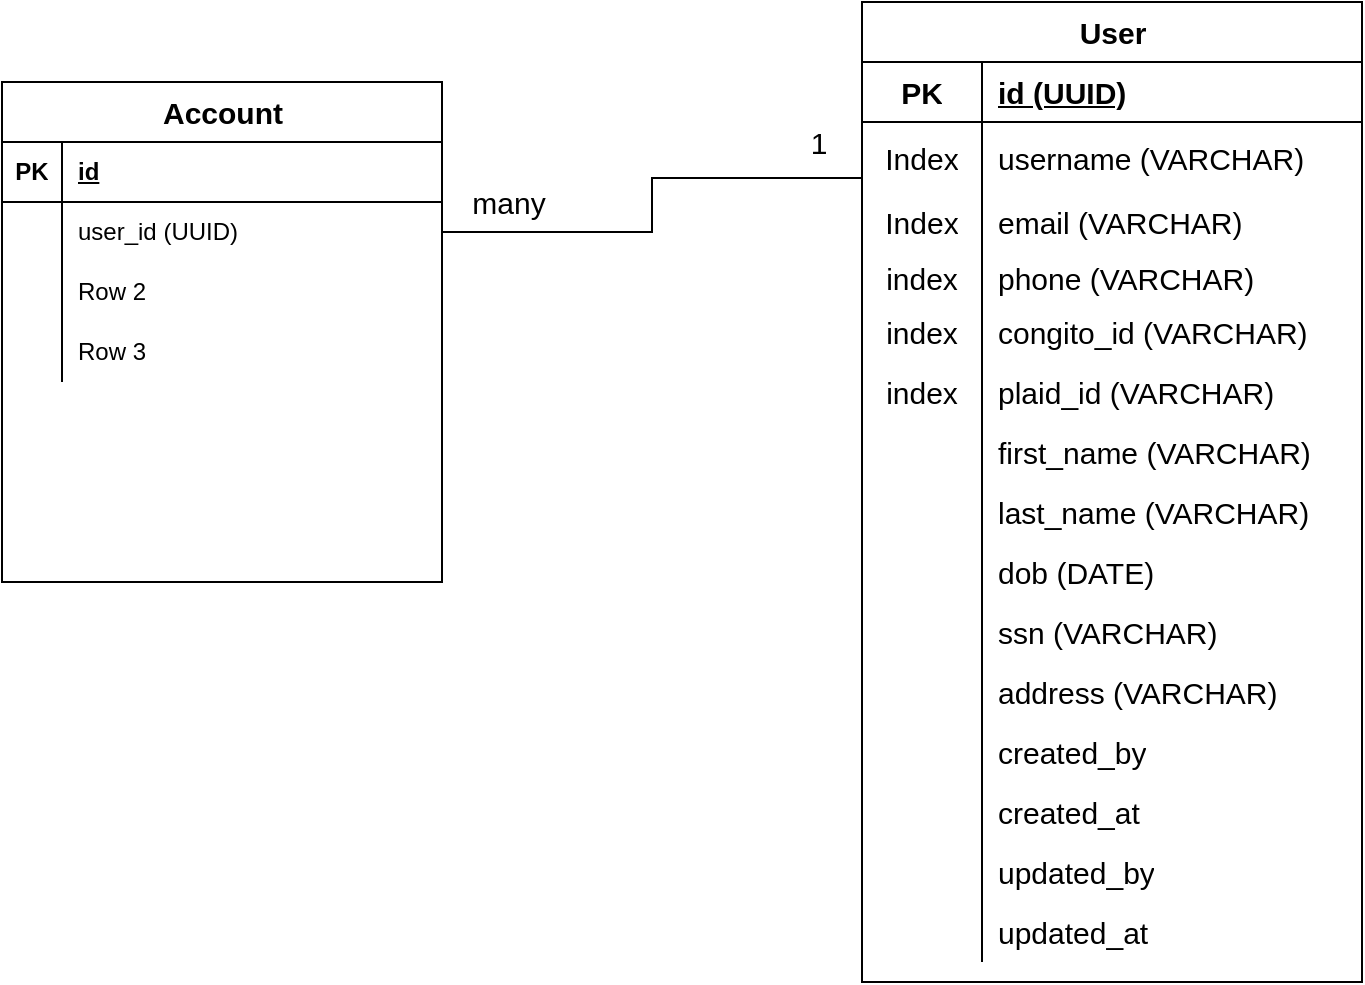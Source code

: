<mxfile version="21.1.4" type="github">
  <diagram id="R2lEEEUBdFMjLlhIrx00" name="Page-1">
    <mxGraphModel dx="2924" dy="1124" grid="1" gridSize="10" guides="1" tooltips="1" connect="1" arrows="1" fold="1" page="1" pageScale="1" pageWidth="850" pageHeight="1100" math="0" shadow="0" extFonts="Permanent Marker^https://fonts.googleapis.com/css?family=Permanent+Marker">
      <root>
        <mxCell id="0" />
        <mxCell id="1" parent="0" />
        <mxCell id="i60WZl3VwiPaYpvMqtUr-1" value="Account" style="shape=table;startSize=30;container=1;collapsible=1;childLayout=tableLayout;fixedRows=1;rowLines=0;fontStyle=1;align=center;resizeLast=1;html=1;fontSize=15;" parent="1" vertex="1">
          <mxGeometry x="-60" y="230" width="220" height="250" as="geometry" />
        </mxCell>
        <mxCell id="i60WZl3VwiPaYpvMqtUr-2" value="" style="shape=tableRow;horizontal=0;startSize=0;swimlaneHead=0;swimlaneBody=0;fillColor=none;collapsible=0;dropTarget=0;points=[[0,0.5],[1,0.5]];portConstraint=eastwest;top=0;left=0;right=0;bottom=1;" parent="i60WZl3VwiPaYpvMqtUr-1" vertex="1">
          <mxGeometry y="30" width="220" height="30" as="geometry" />
        </mxCell>
        <mxCell id="i60WZl3VwiPaYpvMqtUr-3" value="PK" style="shape=partialRectangle;connectable=0;fillColor=none;top=0;left=0;bottom=0;right=0;fontStyle=1;overflow=hidden;whiteSpace=wrap;html=1;" parent="i60WZl3VwiPaYpvMqtUr-2" vertex="1">
          <mxGeometry width="30" height="30" as="geometry">
            <mxRectangle width="30" height="30" as="alternateBounds" />
          </mxGeometry>
        </mxCell>
        <mxCell id="i60WZl3VwiPaYpvMqtUr-4" value="id" style="shape=partialRectangle;connectable=0;fillColor=none;top=0;left=0;bottom=0;right=0;align=left;spacingLeft=6;fontStyle=5;overflow=hidden;whiteSpace=wrap;html=1;" parent="i60WZl3VwiPaYpvMqtUr-2" vertex="1">
          <mxGeometry x="30" width="190" height="30" as="geometry">
            <mxRectangle width="190" height="30" as="alternateBounds" />
          </mxGeometry>
        </mxCell>
        <mxCell id="i60WZl3VwiPaYpvMqtUr-5" value="" style="shape=tableRow;horizontal=0;startSize=0;swimlaneHead=0;swimlaneBody=0;fillColor=none;collapsible=0;dropTarget=0;points=[[0,0.5],[1,0.5]];portConstraint=eastwest;top=0;left=0;right=0;bottom=0;" parent="i60WZl3VwiPaYpvMqtUr-1" vertex="1">
          <mxGeometry y="60" width="220" height="30" as="geometry" />
        </mxCell>
        <mxCell id="i60WZl3VwiPaYpvMqtUr-6" value="" style="shape=partialRectangle;connectable=0;fillColor=none;top=0;left=0;bottom=0;right=0;editable=1;overflow=hidden;whiteSpace=wrap;html=1;" parent="i60WZl3VwiPaYpvMqtUr-5" vertex="1">
          <mxGeometry width="30" height="30" as="geometry">
            <mxRectangle width="30" height="30" as="alternateBounds" />
          </mxGeometry>
        </mxCell>
        <mxCell id="i60WZl3VwiPaYpvMqtUr-7" value="user_id (UUID)" style="shape=partialRectangle;connectable=0;fillColor=none;top=0;left=0;bottom=0;right=0;align=left;spacingLeft=6;overflow=hidden;whiteSpace=wrap;html=1;" parent="i60WZl3VwiPaYpvMqtUr-5" vertex="1">
          <mxGeometry x="30" width="190" height="30" as="geometry">
            <mxRectangle width="190" height="30" as="alternateBounds" />
          </mxGeometry>
        </mxCell>
        <mxCell id="i60WZl3VwiPaYpvMqtUr-8" value="" style="shape=tableRow;horizontal=0;startSize=0;swimlaneHead=0;swimlaneBody=0;fillColor=none;collapsible=0;dropTarget=0;points=[[0,0.5],[1,0.5]];portConstraint=eastwest;top=0;left=0;right=0;bottom=0;" parent="i60WZl3VwiPaYpvMqtUr-1" vertex="1">
          <mxGeometry y="90" width="220" height="30" as="geometry" />
        </mxCell>
        <mxCell id="i60WZl3VwiPaYpvMqtUr-9" value="" style="shape=partialRectangle;connectable=0;fillColor=none;top=0;left=0;bottom=0;right=0;editable=1;overflow=hidden;whiteSpace=wrap;html=1;" parent="i60WZl3VwiPaYpvMqtUr-8" vertex="1">
          <mxGeometry width="30" height="30" as="geometry">
            <mxRectangle width="30" height="30" as="alternateBounds" />
          </mxGeometry>
        </mxCell>
        <mxCell id="i60WZl3VwiPaYpvMqtUr-10" value="Row 2" style="shape=partialRectangle;connectable=0;fillColor=none;top=0;left=0;bottom=0;right=0;align=left;spacingLeft=6;overflow=hidden;whiteSpace=wrap;html=1;" parent="i60WZl3VwiPaYpvMqtUr-8" vertex="1">
          <mxGeometry x="30" width="190" height="30" as="geometry">
            <mxRectangle width="190" height="30" as="alternateBounds" />
          </mxGeometry>
        </mxCell>
        <mxCell id="i60WZl3VwiPaYpvMqtUr-11" value="" style="shape=tableRow;horizontal=0;startSize=0;swimlaneHead=0;swimlaneBody=0;fillColor=none;collapsible=0;dropTarget=0;points=[[0,0.5],[1,0.5]];portConstraint=eastwest;top=0;left=0;right=0;bottom=0;" parent="i60WZl3VwiPaYpvMqtUr-1" vertex="1">
          <mxGeometry y="120" width="220" height="30" as="geometry" />
        </mxCell>
        <mxCell id="i60WZl3VwiPaYpvMqtUr-12" value="" style="shape=partialRectangle;connectable=0;fillColor=none;top=0;left=0;bottom=0;right=0;editable=1;overflow=hidden;whiteSpace=wrap;html=1;" parent="i60WZl3VwiPaYpvMqtUr-11" vertex="1">
          <mxGeometry width="30" height="30" as="geometry">
            <mxRectangle width="30" height="30" as="alternateBounds" />
          </mxGeometry>
        </mxCell>
        <mxCell id="i60WZl3VwiPaYpvMqtUr-13" value="Row 3" style="shape=partialRectangle;connectable=0;fillColor=none;top=0;left=0;bottom=0;right=0;align=left;spacingLeft=6;overflow=hidden;whiteSpace=wrap;html=1;" parent="i60WZl3VwiPaYpvMqtUr-11" vertex="1">
          <mxGeometry x="30" width="190" height="30" as="geometry">
            <mxRectangle width="190" height="30" as="alternateBounds" />
          </mxGeometry>
        </mxCell>
        <mxCell id="CBCfrObw2qgaZiEcdWQ2-1" value="User" style="shape=table;startSize=30;container=1;collapsible=1;childLayout=tableLayout;fixedRows=1;rowLines=0;fontStyle=1;align=center;resizeLast=1;html=1;fontSize=15;" vertex="1" parent="1">
          <mxGeometry x="370" y="190" width="250" height="490" as="geometry" />
        </mxCell>
        <mxCell id="CBCfrObw2qgaZiEcdWQ2-2" value="" style="shape=tableRow;horizontal=0;startSize=0;swimlaneHead=0;swimlaneBody=0;fillColor=none;collapsible=0;dropTarget=0;points=[[0,0.5],[1,0.5]];portConstraint=eastwest;top=0;left=0;right=0;bottom=1;fontSize=15;" vertex="1" parent="CBCfrObw2qgaZiEcdWQ2-1">
          <mxGeometry y="30" width="250" height="30" as="geometry" />
        </mxCell>
        <mxCell id="CBCfrObw2qgaZiEcdWQ2-3" value="PK" style="shape=partialRectangle;connectable=0;fillColor=none;top=0;left=0;bottom=0;right=0;fontStyle=1;overflow=hidden;whiteSpace=wrap;html=1;fontSize=15;" vertex="1" parent="CBCfrObw2qgaZiEcdWQ2-2">
          <mxGeometry width="60" height="30" as="geometry">
            <mxRectangle width="60" height="30" as="alternateBounds" />
          </mxGeometry>
        </mxCell>
        <mxCell id="CBCfrObw2qgaZiEcdWQ2-4" value="id (UUID)" style="shape=partialRectangle;connectable=0;fillColor=none;top=0;left=0;bottom=0;right=0;align=left;spacingLeft=6;fontStyle=5;overflow=hidden;whiteSpace=wrap;html=1;fontSize=15;" vertex="1" parent="CBCfrObw2qgaZiEcdWQ2-2">
          <mxGeometry x="60" width="190" height="30" as="geometry">
            <mxRectangle width="190" height="30" as="alternateBounds" />
          </mxGeometry>
        </mxCell>
        <mxCell id="CBCfrObw2qgaZiEcdWQ2-5" value="" style="shape=tableRow;horizontal=0;startSize=0;swimlaneHead=0;swimlaneBody=0;fillColor=none;collapsible=0;dropTarget=0;points=[[0,0.5],[1,0.5]];portConstraint=eastwest;top=0;left=0;right=0;bottom=0;fontSize=15;" vertex="1" parent="CBCfrObw2qgaZiEcdWQ2-1">
          <mxGeometry y="60" width="250" height="35" as="geometry" />
        </mxCell>
        <mxCell id="CBCfrObw2qgaZiEcdWQ2-6" value="Index" style="shape=partialRectangle;connectable=0;fillColor=none;top=0;left=0;bottom=0;right=0;editable=1;overflow=hidden;whiteSpace=wrap;html=1;fontSize=15;" vertex="1" parent="CBCfrObw2qgaZiEcdWQ2-5">
          <mxGeometry width="60" height="35" as="geometry">
            <mxRectangle width="60" height="35" as="alternateBounds" />
          </mxGeometry>
        </mxCell>
        <mxCell id="CBCfrObw2qgaZiEcdWQ2-7" value="username (VARCHAR)" style="shape=partialRectangle;connectable=0;fillColor=none;top=0;left=0;bottom=0;right=0;align=left;spacingLeft=6;overflow=hidden;whiteSpace=wrap;html=1;fontSize=15;" vertex="1" parent="CBCfrObw2qgaZiEcdWQ2-5">
          <mxGeometry x="60" width="190" height="35" as="geometry">
            <mxRectangle width="190" height="35" as="alternateBounds" />
          </mxGeometry>
        </mxCell>
        <mxCell id="CBCfrObw2qgaZiEcdWQ2-8" value="" style="shape=tableRow;horizontal=0;startSize=0;swimlaneHead=0;swimlaneBody=0;fillColor=none;collapsible=0;dropTarget=0;points=[[0,0.5],[1,0.5]];portConstraint=eastwest;top=0;left=0;right=0;bottom=0;fontSize=15;" vertex="1" parent="CBCfrObw2qgaZiEcdWQ2-1">
          <mxGeometry y="95" width="250" height="30" as="geometry" />
        </mxCell>
        <mxCell id="CBCfrObw2qgaZiEcdWQ2-9" value="Index" style="shape=partialRectangle;connectable=0;fillColor=none;top=0;left=0;bottom=0;right=0;editable=1;overflow=hidden;whiteSpace=wrap;html=1;fontSize=15;" vertex="1" parent="CBCfrObw2qgaZiEcdWQ2-8">
          <mxGeometry width="60" height="30" as="geometry">
            <mxRectangle width="60" height="30" as="alternateBounds" />
          </mxGeometry>
        </mxCell>
        <mxCell id="CBCfrObw2qgaZiEcdWQ2-10" value="email (VARCHAR)" style="shape=partialRectangle;connectable=0;fillColor=none;top=0;left=0;bottom=0;right=0;align=left;spacingLeft=6;overflow=hidden;whiteSpace=wrap;html=1;fontSize=15;" vertex="1" parent="CBCfrObw2qgaZiEcdWQ2-8">
          <mxGeometry x="60" width="190" height="30" as="geometry">
            <mxRectangle width="190" height="30" as="alternateBounds" />
          </mxGeometry>
        </mxCell>
        <mxCell id="CBCfrObw2qgaZiEcdWQ2-11" value="" style="shape=tableRow;horizontal=0;startSize=0;swimlaneHead=0;swimlaneBody=0;fillColor=none;collapsible=0;dropTarget=0;points=[[0,0.5],[1,0.5]];portConstraint=eastwest;top=0;left=0;right=0;bottom=0;fontSize=15;" vertex="1" parent="CBCfrObw2qgaZiEcdWQ2-1">
          <mxGeometry y="125" width="250" height="25" as="geometry" />
        </mxCell>
        <mxCell id="CBCfrObw2qgaZiEcdWQ2-12" value="index" style="shape=partialRectangle;connectable=0;fillColor=none;top=0;left=0;bottom=0;right=0;editable=1;overflow=hidden;whiteSpace=wrap;html=1;fontSize=15;" vertex="1" parent="CBCfrObw2qgaZiEcdWQ2-11">
          <mxGeometry width="60" height="25" as="geometry">
            <mxRectangle width="60" height="25" as="alternateBounds" />
          </mxGeometry>
        </mxCell>
        <mxCell id="CBCfrObw2qgaZiEcdWQ2-13" value="phone (VARCHAR)" style="shape=partialRectangle;connectable=0;fillColor=none;top=0;left=0;bottom=0;right=0;align=left;spacingLeft=6;overflow=hidden;whiteSpace=wrap;html=1;fontSize=15;" vertex="1" parent="CBCfrObw2qgaZiEcdWQ2-11">
          <mxGeometry x="60" width="190" height="25" as="geometry">
            <mxRectangle width="190" height="25" as="alternateBounds" />
          </mxGeometry>
        </mxCell>
        <mxCell id="CBCfrObw2qgaZiEcdWQ2-47" value="" style="shape=tableRow;horizontal=0;startSize=0;swimlaneHead=0;swimlaneBody=0;fillColor=none;collapsible=0;dropTarget=0;points=[[0,0.5],[1,0.5]];portConstraint=eastwest;top=0;left=0;right=0;bottom=0;fontSize=15;" vertex="1" parent="CBCfrObw2qgaZiEcdWQ2-1">
          <mxGeometry y="150" width="250" height="30" as="geometry" />
        </mxCell>
        <mxCell id="CBCfrObw2qgaZiEcdWQ2-48" value="index" style="shape=partialRectangle;connectable=0;fillColor=none;top=0;left=0;bottom=0;right=0;editable=1;overflow=hidden;whiteSpace=wrap;html=1;fontSize=15;" vertex="1" parent="CBCfrObw2qgaZiEcdWQ2-47">
          <mxGeometry width="60" height="30" as="geometry">
            <mxRectangle width="60" height="30" as="alternateBounds" />
          </mxGeometry>
        </mxCell>
        <mxCell id="CBCfrObw2qgaZiEcdWQ2-49" value="congito_id (VARCHAR)" style="shape=partialRectangle;connectable=0;fillColor=none;top=0;left=0;bottom=0;right=0;align=left;spacingLeft=6;overflow=hidden;whiteSpace=wrap;html=1;fontSize=15;" vertex="1" parent="CBCfrObw2qgaZiEcdWQ2-47">
          <mxGeometry x="60" width="190" height="30" as="geometry">
            <mxRectangle width="190" height="30" as="alternateBounds" />
          </mxGeometry>
        </mxCell>
        <mxCell id="CBCfrObw2qgaZiEcdWQ2-20" value="" style="shape=tableRow;horizontal=0;startSize=0;swimlaneHead=0;swimlaneBody=0;fillColor=none;collapsible=0;dropTarget=0;points=[[0,0.5],[1,0.5]];portConstraint=eastwest;top=0;left=0;right=0;bottom=0;fontSize=15;" vertex="1" parent="CBCfrObw2qgaZiEcdWQ2-1">
          <mxGeometry y="180" width="250" height="30" as="geometry" />
        </mxCell>
        <mxCell id="CBCfrObw2qgaZiEcdWQ2-21" value="index" style="shape=partialRectangle;connectable=0;fillColor=none;top=0;left=0;bottom=0;right=0;editable=1;overflow=hidden;whiteSpace=wrap;html=1;fontSize=15;" vertex="1" parent="CBCfrObw2qgaZiEcdWQ2-20">
          <mxGeometry width="60" height="30" as="geometry">
            <mxRectangle width="60" height="30" as="alternateBounds" />
          </mxGeometry>
        </mxCell>
        <mxCell id="CBCfrObw2qgaZiEcdWQ2-22" value="plaid_id (VARCHAR)" style="shape=partialRectangle;connectable=0;fillColor=none;top=0;left=0;bottom=0;right=0;align=left;spacingLeft=6;overflow=hidden;whiteSpace=wrap;html=1;fontSize=15;" vertex="1" parent="CBCfrObw2qgaZiEcdWQ2-20">
          <mxGeometry x="60" width="190" height="30" as="geometry">
            <mxRectangle width="190" height="30" as="alternateBounds" />
          </mxGeometry>
        </mxCell>
        <mxCell id="CBCfrObw2qgaZiEcdWQ2-50" value="" style="shape=tableRow;horizontal=0;startSize=0;swimlaneHead=0;swimlaneBody=0;fillColor=none;collapsible=0;dropTarget=0;points=[[0,0.5],[1,0.5]];portConstraint=eastwest;top=0;left=0;right=0;bottom=0;fontSize=15;" vertex="1" parent="CBCfrObw2qgaZiEcdWQ2-1">
          <mxGeometry y="210" width="250" height="30" as="geometry" />
        </mxCell>
        <mxCell id="CBCfrObw2qgaZiEcdWQ2-51" value="" style="shape=partialRectangle;connectable=0;fillColor=none;top=0;left=0;bottom=0;right=0;editable=1;overflow=hidden;whiteSpace=wrap;html=1;fontSize=15;" vertex="1" parent="CBCfrObw2qgaZiEcdWQ2-50">
          <mxGeometry width="60" height="30" as="geometry">
            <mxRectangle width="60" height="30" as="alternateBounds" />
          </mxGeometry>
        </mxCell>
        <mxCell id="CBCfrObw2qgaZiEcdWQ2-52" value="first_name (VARCHAR)" style="shape=partialRectangle;connectable=0;fillColor=none;top=0;left=0;bottom=0;right=0;align=left;spacingLeft=6;overflow=hidden;whiteSpace=wrap;html=1;fontSize=15;" vertex="1" parent="CBCfrObw2qgaZiEcdWQ2-50">
          <mxGeometry x="60" width="190" height="30" as="geometry">
            <mxRectangle width="190" height="30" as="alternateBounds" />
          </mxGeometry>
        </mxCell>
        <mxCell id="CBCfrObw2qgaZiEcdWQ2-23" value="" style="shape=tableRow;horizontal=0;startSize=0;swimlaneHead=0;swimlaneBody=0;fillColor=none;collapsible=0;dropTarget=0;points=[[0,0.5],[1,0.5]];portConstraint=eastwest;top=0;left=0;right=0;bottom=0;fontSize=15;" vertex="1" parent="CBCfrObw2qgaZiEcdWQ2-1">
          <mxGeometry y="240" width="250" height="30" as="geometry" />
        </mxCell>
        <mxCell id="CBCfrObw2qgaZiEcdWQ2-24" value="" style="shape=partialRectangle;connectable=0;fillColor=none;top=0;left=0;bottom=0;right=0;editable=1;overflow=hidden;whiteSpace=wrap;html=1;fontSize=15;" vertex="1" parent="CBCfrObw2qgaZiEcdWQ2-23">
          <mxGeometry width="60" height="30" as="geometry">
            <mxRectangle width="60" height="30" as="alternateBounds" />
          </mxGeometry>
        </mxCell>
        <mxCell id="CBCfrObw2qgaZiEcdWQ2-25" value="last_name (VARCHAR)" style="shape=partialRectangle;connectable=0;fillColor=none;top=0;left=0;bottom=0;right=0;align=left;spacingLeft=6;overflow=hidden;whiteSpace=wrap;html=1;fontSize=15;" vertex="1" parent="CBCfrObw2qgaZiEcdWQ2-23">
          <mxGeometry x="60" width="190" height="30" as="geometry">
            <mxRectangle width="190" height="30" as="alternateBounds" />
          </mxGeometry>
        </mxCell>
        <mxCell id="CBCfrObw2qgaZiEcdWQ2-26" value="" style="shape=tableRow;horizontal=0;startSize=0;swimlaneHead=0;swimlaneBody=0;fillColor=none;collapsible=0;dropTarget=0;points=[[0,0.5],[1,0.5]];portConstraint=eastwest;top=0;left=0;right=0;bottom=0;fontSize=15;" vertex="1" parent="CBCfrObw2qgaZiEcdWQ2-1">
          <mxGeometry y="270" width="250" height="30" as="geometry" />
        </mxCell>
        <mxCell id="CBCfrObw2qgaZiEcdWQ2-27" value="" style="shape=partialRectangle;connectable=0;fillColor=none;top=0;left=0;bottom=0;right=0;editable=1;overflow=hidden;whiteSpace=wrap;html=1;fontSize=15;" vertex="1" parent="CBCfrObw2qgaZiEcdWQ2-26">
          <mxGeometry width="60" height="30" as="geometry">
            <mxRectangle width="60" height="30" as="alternateBounds" />
          </mxGeometry>
        </mxCell>
        <mxCell id="CBCfrObw2qgaZiEcdWQ2-28" value="dob (DATE)" style="shape=partialRectangle;connectable=0;fillColor=none;top=0;left=0;bottom=0;right=0;align=left;spacingLeft=6;overflow=hidden;whiteSpace=wrap;html=1;fontSize=15;" vertex="1" parent="CBCfrObw2qgaZiEcdWQ2-26">
          <mxGeometry x="60" width="190" height="30" as="geometry">
            <mxRectangle width="190" height="30" as="alternateBounds" />
          </mxGeometry>
        </mxCell>
        <mxCell id="CBCfrObw2qgaZiEcdWQ2-29" value="" style="shape=tableRow;horizontal=0;startSize=0;swimlaneHead=0;swimlaneBody=0;fillColor=none;collapsible=0;dropTarget=0;points=[[0,0.5],[1,0.5]];portConstraint=eastwest;top=0;left=0;right=0;bottom=0;fontSize=15;" vertex="1" parent="CBCfrObw2qgaZiEcdWQ2-1">
          <mxGeometry y="300" width="250" height="30" as="geometry" />
        </mxCell>
        <mxCell id="CBCfrObw2qgaZiEcdWQ2-30" value="" style="shape=partialRectangle;connectable=0;fillColor=none;top=0;left=0;bottom=0;right=0;editable=1;overflow=hidden;whiteSpace=wrap;html=1;fontSize=15;" vertex="1" parent="CBCfrObw2qgaZiEcdWQ2-29">
          <mxGeometry width="60" height="30" as="geometry">
            <mxRectangle width="60" height="30" as="alternateBounds" />
          </mxGeometry>
        </mxCell>
        <mxCell id="CBCfrObw2qgaZiEcdWQ2-31" value="ssn (VARCHAR)" style="shape=partialRectangle;connectable=0;fillColor=none;top=0;left=0;bottom=0;right=0;align=left;spacingLeft=6;overflow=hidden;whiteSpace=wrap;html=1;fontSize=15;" vertex="1" parent="CBCfrObw2qgaZiEcdWQ2-29">
          <mxGeometry x="60" width="190" height="30" as="geometry">
            <mxRectangle width="190" height="30" as="alternateBounds" />
          </mxGeometry>
        </mxCell>
        <mxCell id="CBCfrObw2qgaZiEcdWQ2-32" value="" style="shape=tableRow;horizontal=0;startSize=0;swimlaneHead=0;swimlaneBody=0;fillColor=none;collapsible=0;dropTarget=0;points=[[0,0.5],[1,0.5]];portConstraint=eastwest;top=0;left=0;right=0;bottom=0;fontSize=15;" vertex="1" parent="CBCfrObw2qgaZiEcdWQ2-1">
          <mxGeometry y="330" width="250" height="30" as="geometry" />
        </mxCell>
        <mxCell id="CBCfrObw2qgaZiEcdWQ2-33" value="" style="shape=partialRectangle;connectable=0;fillColor=none;top=0;left=0;bottom=0;right=0;editable=1;overflow=hidden;whiteSpace=wrap;html=1;fontSize=15;" vertex="1" parent="CBCfrObw2qgaZiEcdWQ2-32">
          <mxGeometry width="60" height="30" as="geometry">
            <mxRectangle width="60" height="30" as="alternateBounds" />
          </mxGeometry>
        </mxCell>
        <mxCell id="CBCfrObw2qgaZiEcdWQ2-34" value="address (VARCHAR)" style="shape=partialRectangle;connectable=0;fillColor=none;top=0;left=0;bottom=0;right=0;align=left;spacingLeft=6;overflow=hidden;whiteSpace=wrap;html=1;fontSize=15;" vertex="1" parent="CBCfrObw2qgaZiEcdWQ2-32">
          <mxGeometry x="60" width="190" height="30" as="geometry">
            <mxRectangle width="190" height="30" as="alternateBounds" />
          </mxGeometry>
        </mxCell>
        <mxCell id="CBCfrObw2qgaZiEcdWQ2-35" value="" style="shape=tableRow;horizontal=0;startSize=0;swimlaneHead=0;swimlaneBody=0;fillColor=none;collapsible=0;dropTarget=0;points=[[0,0.5],[1,0.5]];portConstraint=eastwest;top=0;left=0;right=0;bottom=0;fontSize=15;" vertex="1" parent="CBCfrObw2qgaZiEcdWQ2-1">
          <mxGeometry y="360" width="250" height="30" as="geometry" />
        </mxCell>
        <mxCell id="CBCfrObw2qgaZiEcdWQ2-36" value="" style="shape=partialRectangle;connectable=0;fillColor=none;top=0;left=0;bottom=0;right=0;editable=1;overflow=hidden;whiteSpace=wrap;html=1;fontSize=15;" vertex="1" parent="CBCfrObw2qgaZiEcdWQ2-35">
          <mxGeometry width="60" height="30" as="geometry">
            <mxRectangle width="60" height="30" as="alternateBounds" />
          </mxGeometry>
        </mxCell>
        <mxCell id="CBCfrObw2qgaZiEcdWQ2-37" value="created_by" style="shape=partialRectangle;connectable=0;fillColor=none;top=0;left=0;bottom=0;right=0;align=left;spacingLeft=6;overflow=hidden;whiteSpace=wrap;html=1;fontSize=15;" vertex="1" parent="CBCfrObw2qgaZiEcdWQ2-35">
          <mxGeometry x="60" width="190" height="30" as="geometry">
            <mxRectangle width="190" height="30" as="alternateBounds" />
          </mxGeometry>
        </mxCell>
        <mxCell id="CBCfrObw2qgaZiEcdWQ2-38" value="" style="shape=tableRow;horizontal=0;startSize=0;swimlaneHead=0;swimlaneBody=0;fillColor=none;collapsible=0;dropTarget=0;points=[[0,0.5],[1,0.5]];portConstraint=eastwest;top=0;left=0;right=0;bottom=0;fontSize=15;" vertex="1" parent="CBCfrObw2qgaZiEcdWQ2-1">
          <mxGeometry y="390" width="250" height="30" as="geometry" />
        </mxCell>
        <mxCell id="CBCfrObw2qgaZiEcdWQ2-39" value="" style="shape=partialRectangle;connectable=0;fillColor=none;top=0;left=0;bottom=0;right=0;editable=1;overflow=hidden;whiteSpace=wrap;html=1;fontSize=15;" vertex="1" parent="CBCfrObw2qgaZiEcdWQ2-38">
          <mxGeometry width="60" height="30" as="geometry">
            <mxRectangle width="60" height="30" as="alternateBounds" />
          </mxGeometry>
        </mxCell>
        <mxCell id="CBCfrObw2qgaZiEcdWQ2-40" value="created_at" style="shape=partialRectangle;connectable=0;fillColor=none;top=0;left=0;bottom=0;right=0;align=left;spacingLeft=6;overflow=hidden;whiteSpace=wrap;html=1;fontSize=15;" vertex="1" parent="CBCfrObw2qgaZiEcdWQ2-38">
          <mxGeometry x="60" width="190" height="30" as="geometry">
            <mxRectangle width="190" height="30" as="alternateBounds" />
          </mxGeometry>
        </mxCell>
        <mxCell id="CBCfrObw2qgaZiEcdWQ2-41" value="" style="shape=tableRow;horizontal=0;startSize=0;swimlaneHead=0;swimlaneBody=0;fillColor=none;collapsible=0;dropTarget=0;points=[[0,0.5],[1,0.5]];portConstraint=eastwest;top=0;left=0;right=0;bottom=0;fontSize=15;" vertex="1" parent="CBCfrObw2qgaZiEcdWQ2-1">
          <mxGeometry y="420" width="250" height="30" as="geometry" />
        </mxCell>
        <mxCell id="CBCfrObw2qgaZiEcdWQ2-42" value="" style="shape=partialRectangle;connectable=0;fillColor=none;top=0;left=0;bottom=0;right=0;editable=1;overflow=hidden;whiteSpace=wrap;html=1;fontSize=15;" vertex="1" parent="CBCfrObw2qgaZiEcdWQ2-41">
          <mxGeometry width="60" height="30" as="geometry">
            <mxRectangle width="60" height="30" as="alternateBounds" />
          </mxGeometry>
        </mxCell>
        <mxCell id="CBCfrObw2qgaZiEcdWQ2-43" value="updated_by" style="shape=partialRectangle;connectable=0;fillColor=none;top=0;left=0;bottom=0;right=0;align=left;spacingLeft=6;overflow=hidden;whiteSpace=wrap;html=1;fontSize=15;" vertex="1" parent="CBCfrObw2qgaZiEcdWQ2-41">
          <mxGeometry x="60" width="190" height="30" as="geometry">
            <mxRectangle width="190" height="30" as="alternateBounds" />
          </mxGeometry>
        </mxCell>
        <mxCell id="CBCfrObw2qgaZiEcdWQ2-44" value="" style="shape=tableRow;horizontal=0;startSize=0;swimlaneHead=0;swimlaneBody=0;fillColor=none;collapsible=0;dropTarget=0;points=[[0,0.5],[1,0.5]];portConstraint=eastwest;top=0;left=0;right=0;bottom=0;fontSize=15;" vertex="1" parent="CBCfrObw2qgaZiEcdWQ2-1">
          <mxGeometry y="450" width="250" height="30" as="geometry" />
        </mxCell>
        <mxCell id="CBCfrObw2qgaZiEcdWQ2-45" value="" style="shape=partialRectangle;connectable=0;fillColor=none;top=0;left=0;bottom=0;right=0;editable=1;overflow=hidden;whiteSpace=wrap;html=1;fontSize=15;" vertex="1" parent="CBCfrObw2qgaZiEcdWQ2-44">
          <mxGeometry width="60" height="30" as="geometry">
            <mxRectangle width="60" height="30" as="alternateBounds" />
          </mxGeometry>
        </mxCell>
        <mxCell id="CBCfrObw2qgaZiEcdWQ2-46" value="updated_at" style="shape=partialRectangle;connectable=0;fillColor=none;top=0;left=0;bottom=0;right=0;align=left;spacingLeft=6;overflow=hidden;whiteSpace=wrap;html=1;fontSize=15;" vertex="1" parent="CBCfrObw2qgaZiEcdWQ2-44">
          <mxGeometry x="60" width="190" height="30" as="geometry">
            <mxRectangle width="190" height="30" as="alternateBounds" />
          </mxGeometry>
        </mxCell>
        <mxCell id="CBCfrObw2qgaZiEcdWQ2-57" style="edgeStyle=orthogonalEdgeStyle;rounded=0;orthogonalLoop=1;jettySize=auto;html=1;entryX=0;entryY=0.8;entryDx=0;entryDy=0;entryPerimeter=0;fontSize=14;startArrow=none;startFill=0;endArrow=none;endFill=0;" edge="1" parent="1" source="i60WZl3VwiPaYpvMqtUr-5" target="CBCfrObw2qgaZiEcdWQ2-5">
          <mxGeometry relative="1" as="geometry" />
        </mxCell>
        <mxCell id="CBCfrObw2qgaZiEcdWQ2-58" value="many" style="edgeLabel;html=1;align=center;verticalAlign=middle;resizable=0;points=[];fontSize=15;" vertex="1" connectable="0" parent="CBCfrObw2qgaZiEcdWQ2-57">
          <mxGeometry x="-0.802" y="2" relative="1" as="geometry">
            <mxPoint x="9" y="-13" as="offset" />
          </mxGeometry>
        </mxCell>
        <mxCell id="CBCfrObw2qgaZiEcdWQ2-59" value="1" style="edgeLabel;html=1;align=center;verticalAlign=middle;resizable=0;points=[];fontSize=15;" vertex="1" connectable="0" parent="CBCfrObw2qgaZiEcdWQ2-57">
          <mxGeometry x="0.811" y="1" relative="1" as="geometry">
            <mxPoint y="-17" as="offset" />
          </mxGeometry>
        </mxCell>
      </root>
    </mxGraphModel>
  </diagram>
</mxfile>
